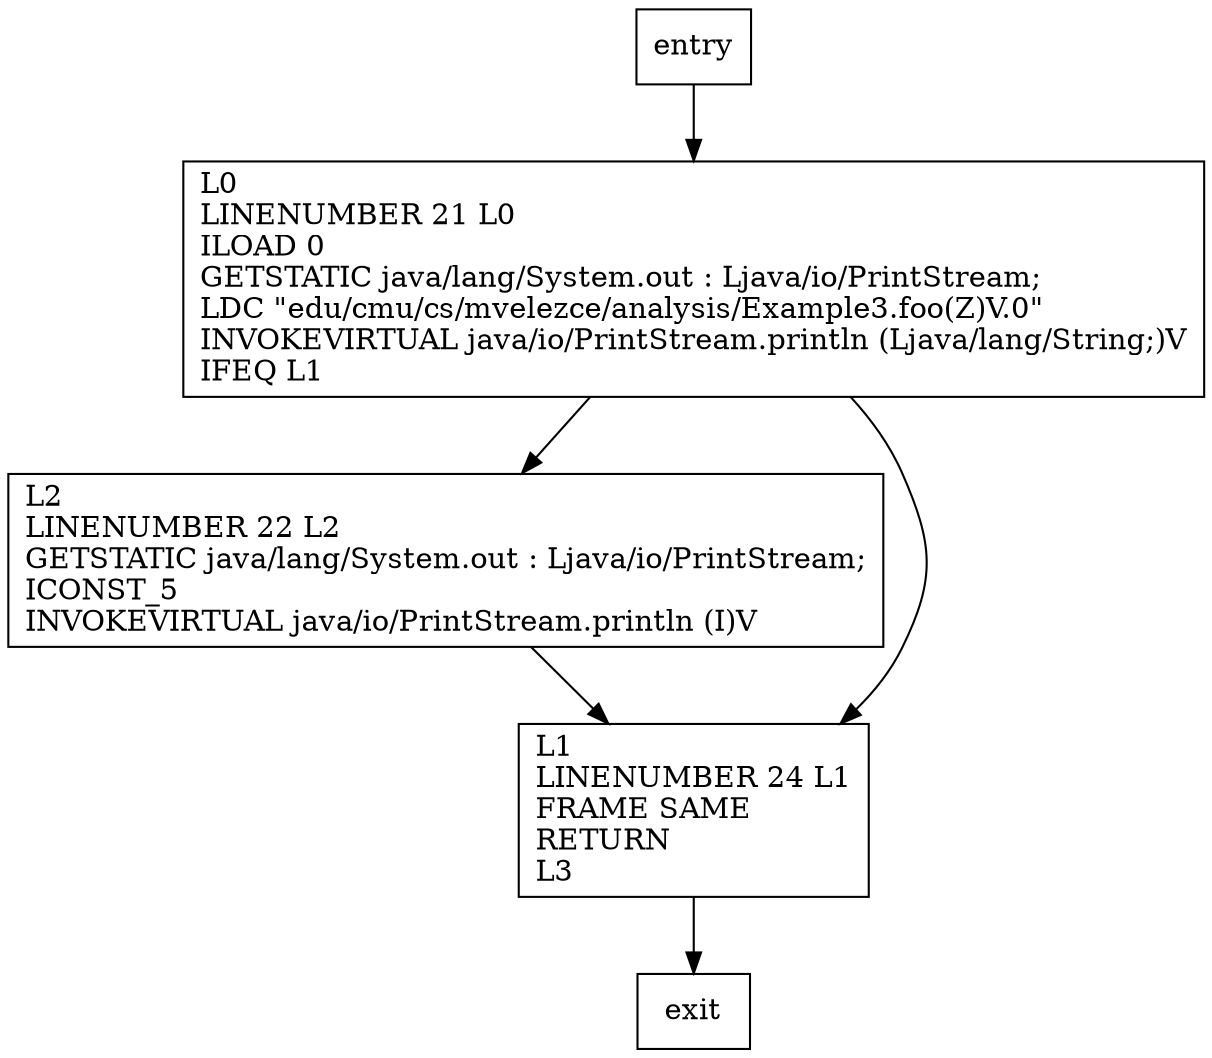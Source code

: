 digraph foo {
node [shape=record];
36333492 [label="L2\lLINENUMBER 22 L2\lGETSTATIC java/lang/System.out : Ljava/io/PrintStream;\lICONST_5\lINVOKEVIRTUAL java/io/PrintStream.println (I)V\l"];
2042495840 [label="L1\lLINENUMBER 24 L1\lFRAME SAME\lRETURN\lL3\l"];
1663166483 [label="L0\lLINENUMBER 21 L0\lILOAD 0\lGETSTATIC java/lang/System.out : Ljava/io/PrintStream;\lLDC \"edu/cmu/cs/mvelezce/analysis/Example3.foo(Z)V.0\"\lINVOKEVIRTUAL java/io/PrintStream.println (Ljava/lang/String;)V\lIFEQ L1\l"];
entry;
exit;
entry -> 1663166483;
36333492 -> 2042495840;
2042495840 -> exit;
1663166483 -> 36333492;
1663166483 -> 2042495840;
}
